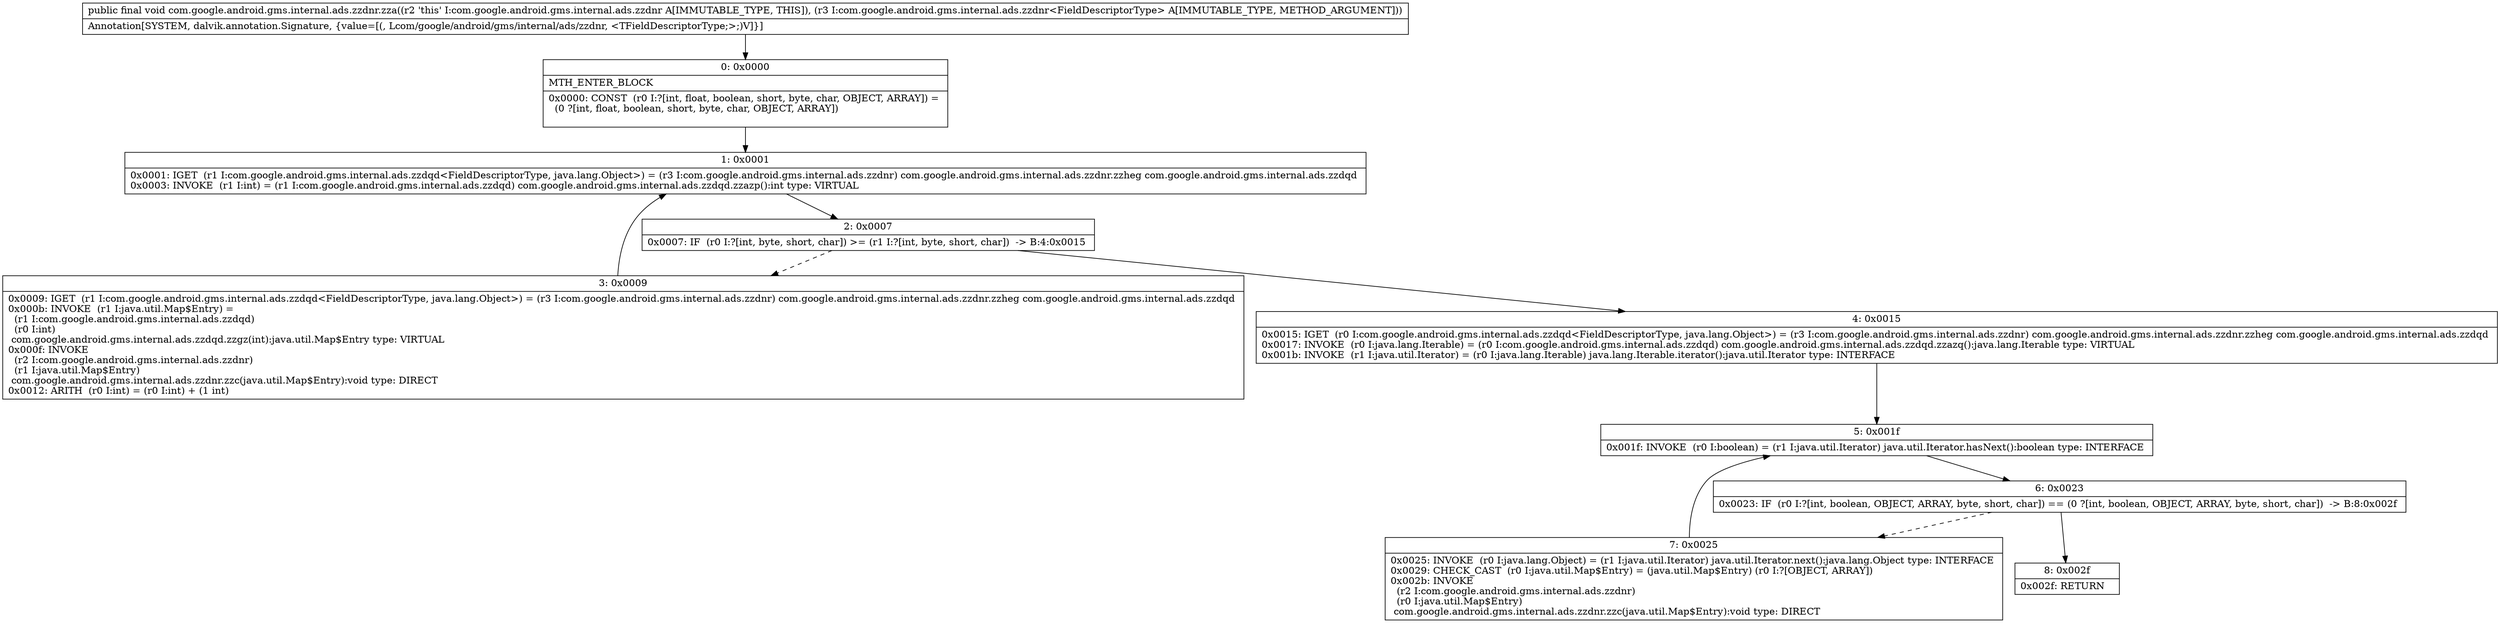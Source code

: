 digraph "CFG forcom.google.android.gms.internal.ads.zzdnr.zza(Lcom\/google\/android\/gms\/internal\/ads\/zzdnr;)V" {
Node_0 [shape=record,label="{0\:\ 0x0000|MTH_ENTER_BLOCK\l|0x0000: CONST  (r0 I:?[int, float, boolean, short, byte, char, OBJECT, ARRAY]) = \l  (0 ?[int, float, boolean, short, byte, char, OBJECT, ARRAY])\l \l}"];
Node_1 [shape=record,label="{1\:\ 0x0001|0x0001: IGET  (r1 I:com.google.android.gms.internal.ads.zzdqd\<FieldDescriptorType, java.lang.Object\>) = (r3 I:com.google.android.gms.internal.ads.zzdnr) com.google.android.gms.internal.ads.zzdnr.zzheg com.google.android.gms.internal.ads.zzdqd \l0x0003: INVOKE  (r1 I:int) = (r1 I:com.google.android.gms.internal.ads.zzdqd) com.google.android.gms.internal.ads.zzdqd.zzazp():int type: VIRTUAL \l}"];
Node_2 [shape=record,label="{2\:\ 0x0007|0x0007: IF  (r0 I:?[int, byte, short, char]) \>= (r1 I:?[int, byte, short, char])  \-\> B:4:0x0015 \l}"];
Node_3 [shape=record,label="{3\:\ 0x0009|0x0009: IGET  (r1 I:com.google.android.gms.internal.ads.zzdqd\<FieldDescriptorType, java.lang.Object\>) = (r3 I:com.google.android.gms.internal.ads.zzdnr) com.google.android.gms.internal.ads.zzdnr.zzheg com.google.android.gms.internal.ads.zzdqd \l0x000b: INVOKE  (r1 I:java.util.Map$Entry) = \l  (r1 I:com.google.android.gms.internal.ads.zzdqd)\l  (r0 I:int)\l com.google.android.gms.internal.ads.zzdqd.zzgz(int):java.util.Map$Entry type: VIRTUAL \l0x000f: INVOKE  \l  (r2 I:com.google.android.gms.internal.ads.zzdnr)\l  (r1 I:java.util.Map$Entry)\l com.google.android.gms.internal.ads.zzdnr.zzc(java.util.Map$Entry):void type: DIRECT \l0x0012: ARITH  (r0 I:int) = (r0 I:int) + (1 int) \l}"];
Node_4 [shape=record,label="{4\:\ 0x0015|0x0015: IGET  (r0 I:com.google.android.gms.internal.ads.zzdqd\<FieldDescriptorType, java.lang.Object\>) = (r3 I:com.google.android.gms.internal.ads.zzdnr) com.google.android.gms.internal.ads.zzdnr.zzheg com.google.android.gms.internal.ads.zzdqd \l0x0017: INVOKE  (r0 I:java.lang.Iterable) = (r0 I:com.google.android.gms.internal.ads.zzdqd) com.google.android.gms.internal.ads.zzdqd.zzazq():java.lang.Iterable type: VIRTUAL \l0x001b: INVOKE  (r1 I:java.util.Iterator) = (r0 I:java.lang.Iterable) java.lang.Iterable.iterator():java.util.Iterator type: INTERFACE \l}"];
Node_5 [shape=record,label="{5\:\ 0x001f|0x001f: INVOKE  (r0 I:boolean) = (r1 I:java.util.Iterator) java.util.Iterator.hasNext():boolean type: INTERFACE \l}"];
Node_6 [shape=record,label="{6\:\ 0x0023|0x0023: IF  (r0 I:?[int, boolean, OBJECT, ARRAY, byte, short, char]) == (0 ?[int, boolean, OBJECT, ARRAY, byte, short, char])  \-\> B:8:0x002f \l}"];
Node_7 [shape=record,label="{7\:\ 0x0025|0x0025: INVOKE  (r0 I:java.lang.Object) = (r1 I:java.util.Iterator) java.util.Iterator.next():java.lang.Object type: INTERFACE \l0x0029: CHECK_CAST  (r0 I:java.util.Map$Entry) = (java.util.Map$Entry) (r0 I:?[OBJECT, ARRAY]) \l0x002b: INVOKE  \l  (r2 I:com.google.android.gms.internal.ads.zzdnr)\l  (r0 I:java.util.Map$Entry)\l com.google.android.gms.internal.ads.zzdnr.zzc(java.util.Map$Entry):void type: DIRECT \l}"];
Node_8 [shape=record,label="{8\:\ 0x002f|0x002f: RETURN   \l}"];
MethodNode[shape=record,label="{public final void com.google.android.gms.internal.ads.zzdnr.zza((r2 'this' I:com.google.android.gms.internal.ads.zzdnr A[IMMUTABLE_TYPE, THIS]), (r3 I:com.google.android.gms.internal.ads.zzdnr\<FieldDescriptorType\> A[IMMUTABLE_TYPE, METHOD_ARGUMENT]))  | Annotation[SYSTEM, dalvik.annotation.Signature, \{value=[(, Lcom\/google\/android\/gms\/internal\/ads\/zzdnr, \<TFieldDescriptorType;\>;)V]\}]\l}"];
MethodNode -> Node_0;
Node_0 -> Node_1;
Node_1 -> Node_2;
Node_2 -> Node_3[style=dashed];
Node_2 -> Node_4;
Node_3 -> Node_1;
Node_4 -> Node_5;
Node_5 -> Node_6;
Node_6 -> Node_7[style=dashed];
Node_6 -> Node_8;
Node_7 -> Node_5;
}

